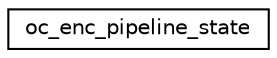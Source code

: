 digraph "Graphical Class Hierarchy"
{
  edge [fontname="Helvetica",fontsize="10",labelfontname="Helvetica",labelfontsize="10"];
  node [fontname="Helvetica",fontsize="10",shape=record];
  rankdir="LR";
  Node1 [label="oc_enc_pipeline_state",height=0.2,width=0.4,color="black", fillcolor="white", style="filled",URL="$structoc__enc__pipeline__state.html"];
}
